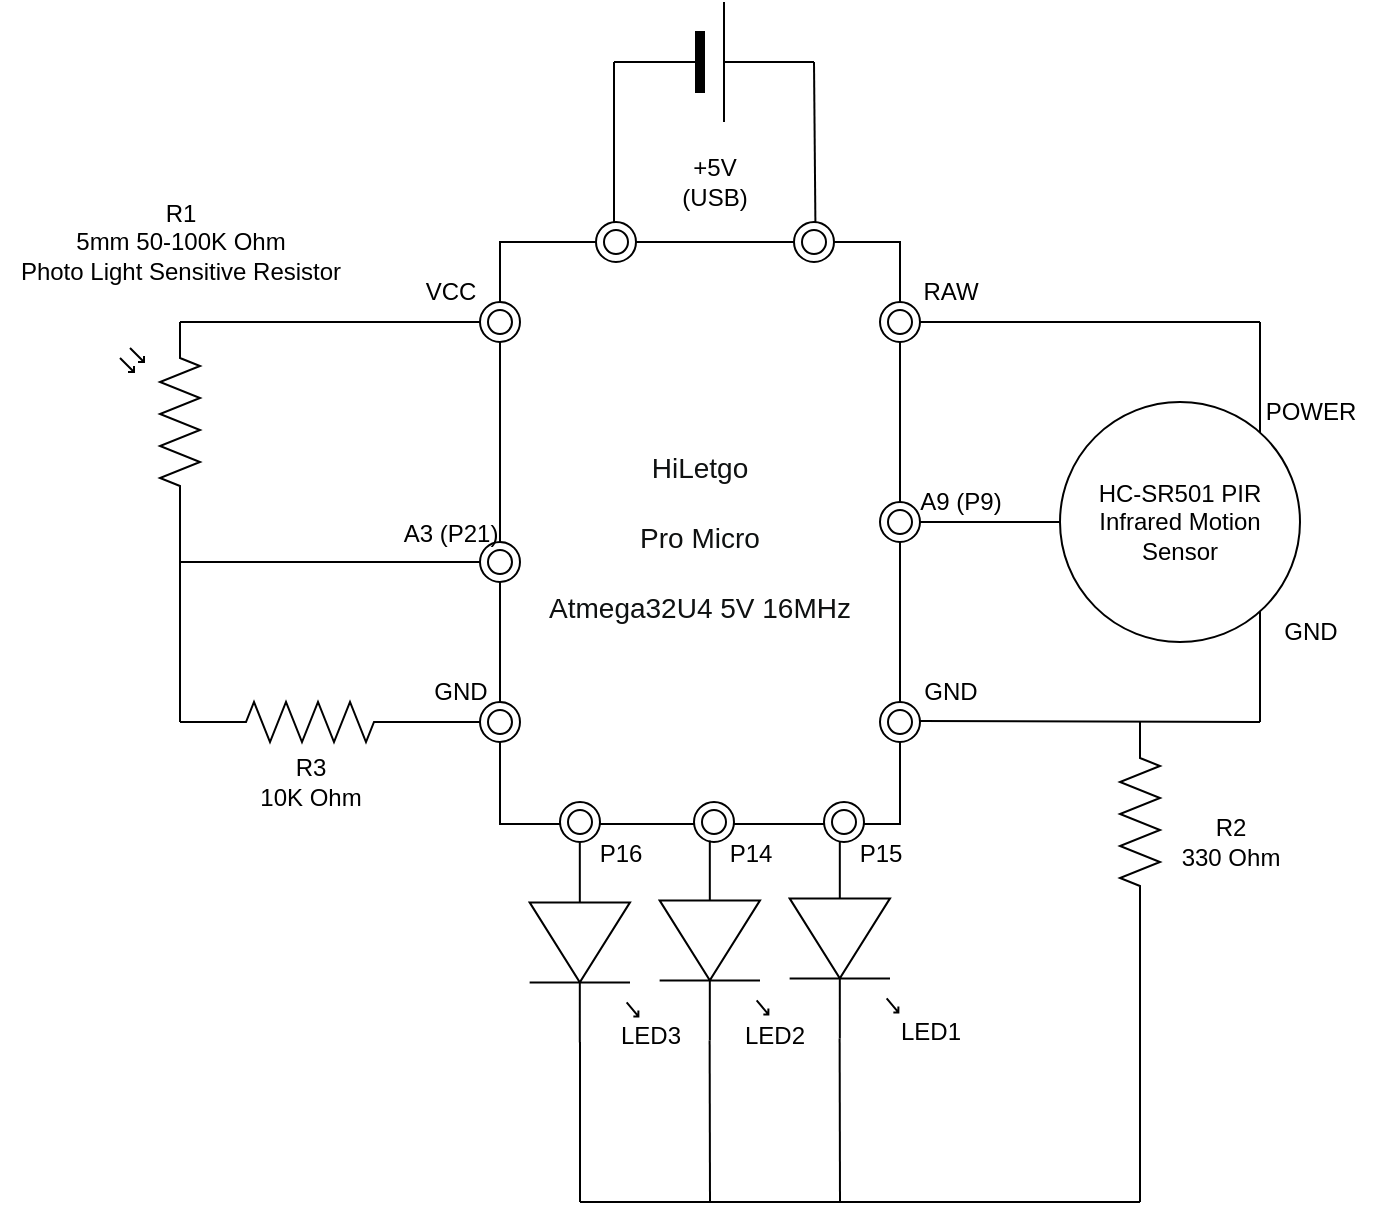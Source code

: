 <mxfile version="24.8.4">
  <diagram name="Page-1" id="16e2658f-23c8-b752-8be9-c03fbebb8bbe">
    <mxGraphModel dx="1094" dy="1160" grid="1" gridSize="10" guides="1" tooltips="1" connect="1" arrows="1" fold="1" page="1" pageScale="1" pageWidth="1100" pageHeight="850" background="none" math="0" shadow="0">
      <root>
        <mxCell id="0" />
        <mxCell id="1" parent="0" />
        <mxCell id="_HQgu8TvVa0ZUjis0PXV-1" value="" style="pointerEvents=1;verticalLabelPosition=bottom;shadow=0;dashed=0;align=center;html=1;verticalAlign=top;shape=mxgraph.electrical.resistors.symmetrical_photoconductive_transducer;rotation=-90;" parent="1" vertex="1">
          <mxGeometry x="140" y="270" width="100" height="40" as="geometry" />
        </mxCell>
        <mxCell id="7a-uF8XU-NLAj2xIB6lD-1" value="&lt;h1 style=&quot;box-sizing: border-box; padding: 0px; margin-top: 0px; margin-right: 0px; margin-left: 0px; text-rendering: optimizelegibility; font-weight: 400; color: rgb(15, 17, 17); background-color: rgb(255, 255, 255); margin-bottom: 0px !important; line-height: 32px !important;&quot; class=&quot;a-size-large a-spacing-none&quot;&gt;&lt;span style=&quot;box-sizing: border-box; text-rendering: optimizelegibility; word-break: break-word; line-height: 32px !important;&quot; class=&quot;a-size-large product-title-word-break&quot; id=&quot;productTitle&quot;&gt;&lt;font style=&quot;font-size: 14px;&quot; face=&quot;Helvetica&quot;&gt;HiLetgo&lt;/font&gt;&lt;/span&gt;&lt;/h1&gt;&lt;h1 style=&quot;box-sizing: border-box; padding: 0px; margin-top: 0px; margin-right: 0px; margin-left: 0px; text-rendering: optimizelegibility; font-weight: 400; color: rgb(15, 17, 17); background-color: rgb(255, 255, 255); margin-bottom: 0px !important; line-height: 32px !important;&quot; class=&quot;a-size-large a-spacing-none&quot;&gt;&lt;span style=&quot;box-sizing: border-box; text-rendering: optimizelegibility; word-break: break-word; line-height: 32px !important;&quot; class=&quot;a-size-large product-title-word-break&quot;&gt;&lt;font style=&quot;font-size: 14px;&quot; face=&quot;Helvetica&quot;&gt;Pro Micro&lt;/font&gt;&lt;/span&gt;&lt;/h1&gt;&lt;h1 style=&quot;box-sizing: border-box; padding: 0px; margin-top: 0px; margin-right: 0px; margin-left: 0px; text-rendering: optimizelegibility; font-weight: 400; color: rgb(15, 17, 17); background-color: rgb(255, 255, 255); margin-bottom: 0px !important; line-height: 32px !important;&quot; class=&quot;a-size-large a-spacing-none&quot;&gt;&lt;span style=&quot;box-sizing: border-box; text-rendering: optimizelegibility; word-break: break-word; line-height: 32px !important;&quot; class=&quot;a-size-large product-title-word-break&quot;&gt;&lt;font style=&quot;font-size: 14px;&quot; face=&quot;Helvetica&quot;&gt;Atmega32U4 5V 16MHz&lt;/font&gt;&lt;/span&gt;&lt;/h1&gt;" style="rounded=0;whiteSpace=wrap;html=1;align=center;" parent="1" vertex="1">
          <mxGeometry x="360" y="200" width="200" height="291" as="geometry" />
        </mxCell>
        <mxCell id="7a-uF8XU-NLAj2xIB6lD-4" value="" style="verticalLabelPosition=bottom;shadow=0;dashed=0;align=center;fillColor=#000000;html=1;verticalAlign=top;strokeWidth=1;shape=mxgraph.electrical.miscellaneous.monocell_battery;rounded=1;comic=0;labelBackgroundColor=none;fontFamily=Verdana;fontSize=12;rotation=0;" parent="1" vertex="1">
          <mxGeometry x="417" y="80" width="100" height="60" as="geometry" />
        </mxCell>
        <mxCell id="7a-uF8XU-NLAj2xIB6lD-8" value="" style="verticalLabelPosition=bottom;shadow=0;dashed=0;align=center;html=1;verticalAlign=top;shape=mxgraph.electrical.opto_electronics.led_1;pointerEvents=1;rotation=90;" parent="1" vertex="1">
          <mxGeometry x="482" y="521" width="100" height="54.38" as="geometry" />
        </mxCell>
        <mxCell id="7a-uF8XU-NLAj2xIB6lD-9" value="" style="endArrow=none;html=1;rounded=0;" parent="1" edge="1">
          <mxGeometry width="50" height="50" relative="1" as="geometry">
            <mxPoint x="562" y="240" as="sourcePoint" />
            <mxPoint x="740" y="240" as="targetPoint" />
          </mxGeometry>
        </mxCell>
        <mxCell id="7a-uF8XU-NLAj2xIB6lD-11" value="" style="endArrow=none;html=1;rounded=0;entryX=0;entryY=0.5;entryDx=0;entryDy=0;" parent="1" target="7a-uF8XU-NLAj2xIB6lD-7" edge="1">
          <mxGeometry width="50" height="50" relative="1" as="geometry">
            <mxPoint x="560" y="340" as="sourcePoint" />
            <mxPoint x="570" y="330" as="targetPoint" />
          </mxGeometry>
        </mxCell>
        <mxCell id="7a-uF8XU-NLAj2xIB6lD-15" value="RAW" style="text;html=1;align=center;verticalAlign=middle;resizable=0;points=[];autosize=1;strokeColor=none;fillColor=none;" parent="1" vertex="1">
          <mxGeometry x="560" y="210" width="50" height="30" as="geometry" />
        </mxCell>
        <mxCell id="7a-uF8XU-NLAj2xIB6lD-16" value="" style="ellipse;shape=doubleEllipse;whiteSpace=wrap;html=1;aspect=fixed;" parent="1" vertex="1">
          <mxGeometry x="550" y="230" width="20" height="20" as="geometry" />
        </mxCell>
        <mxCell id="7a-uF8XU-NLAj2xIB6lD-18" value="" style="endArrow=none;html=1;rounded=0;" parent="1" edge="1">
          <mxGeometry width="50" height="50" relative="1" as="geometry">
            <mxPoint x="740" y="300" as="sourcePoint" />
            <mxPoint x="740" y="240" as="targetPoint" />
          </mxGeometry>
        </mxCell>
        <mxCell id="7a-uF8XU-NLAj2xIB6lD-19" value="POWER" style="text;html=1;align=center;verticalAlign=middle;resizable=0;points=[];autosize=1;strokeColor=none;fillColor=none;" parent="1" vertex="1">
          <mxGeometry x="730" y="270" width="70" height="30" as="geometry" />
        </mxCell>
        <mxCell id="7a-uF8XU-NLAj2xIB6lD-20" value="" style="ellipse;shape=doubleEllipse;whiteSpace=wrap;html=1;aspect=fixed;" parent="1" vertex="1">
          <mxGeometry x="550" y="430" width="20" height="20" as="geometry" />
        </mxCell>
        <mxCell id="7a-uF8XU-NLAj2xIB6lD-21" value="" style="endArrow=none;html=1;rounded=0;" parent="1" edge="1">
          <mxGeometry width="50" height="50" relative="1" as="geometry">
            <mxPoint x="570" y="439.5" as="sourcePoint" />
            <mxPoint x="740" y="440" as="targetPoint" />
          </mxGeometry>
        </mxCell>
        <mxCell id="7a-uF8XU-NLAj2xIB6lD-22" value="+5V&lt;div&gt;(USB)&lt;/div&gt;" style="text;html=1;align=center;verticalAlign=middle;resizable=0;points=[];autosize=1;strokeColor=none;fillColor=none;" parent="1" vertex="1">
          <mxGeometry x="437" y="150" width="60" height="40" as="geometry" />
        </mxCell>
        <mxCell id="7a-uF8XU-NLAj2xIB6lD-23" value="" style="endArrow=none;html=1;rounded=0;" parent="1" edge="1">
          <mxGeometry width="50" height="50" relative="1" as="geometry">
            <mxPoint x="740" y="440" as="sourcePoint" />
            <mxPoint x="740" y="380" as="targetPoint" />
          </mxGeometry>
        </mxCell>
        <mxCell id="7a-uF8XU-NLAj2xIB6lD-24" value="GND" style="text;html=1;align=center;verticalAlign=middle;resizable=0;points=[];autosize=1;strokeColor=none;fillColor=none;" parent="1" vertex="1">
          <mxGeometry x="740" y="380" width="50" height="30" as="geometry" />
        </mxCell>
        <mxCell id="7a-uF8XU-NLAj2xIB6lD-25" value="" style="ellipse;shape=doubleEllipse;whiteSpace=wrap;html=1;aspect=fixed;" parent="1" vertex="1">
          <mxGeometry x="550" y="330" width="20" height="20" as="geometry" />
        </mxCell>
        <mxCell id="7a-uF8XU-NLAj2xIB6lD-7" value="HC-SR501 PIR Infrared Motion Sensor" style="ellipse;whiteSpace=wrap;html=1;aspect=fixed;" parent="1" vertex="1">
          <mxGeometry x="640" y="280" width="120" height="120" as="geometry" />
        </mxCell>
        <mxCell id="7a-uF8XU-NLAj2xIB6lD-26" value="A9 (P&lt;span style=&quot;background-color: initial;&quot;&gt;9)&lt;/span&gt;" style="text;html=1;align=center;verticalAlign=middle;resizable=0;points=[];autosize=1;strokeColor=none;fillColor=none;" parent="1" vertex="1">
          <mxGeometry x="560" y="315" width="60" height="30" as="geometry" />
        </mxCell>
        <mxCell id="7a-uF8XU-NLAj2xIB6lD-27" value="GND" style="text;html=1;align=center;verticalAlign=middle;resizable=0;points=[];autosize=1;strokeColor=none;fillColor=none;" parent="1" vertex="1">
          <mxGeometry x="560" y="410" width="50" height="30" as="geometry" />
        </mxCell>
        <mxCell id="7a-uF8XU-NLAj2xIB6lD-29" value="R1&lt;div&gt;5mm 50-100K Ohm&lt;div&gt;Photo Light Sensitive Resistor&lt;/div&gt;&lt;/div&gt;" style="text;html=1;align=center;verticalAlign=middle;resizable=0;points=[];autosize=1;strokeColor=none;fillColor=none;" parent="1" vertex="1">
          <mxGeometry x="110" y="170" width="180" height="60" as="geometry" />
        </mxCell>
        <mxCell id="7a-uF8XU-NLAj2xIB6lD-30" value="" style="pointerEvents=1;verticalLabelPosition=bottom;shadow=0;dashed=0;align=center;html=1;verticalAlign=top;shape=mxgraph.electrical.resistors.resistor_2;rotation=90;" parent="1" vertex="1">
          <mxGeometry x="630" y="480" width="100" height="20" as="geometry" />
        </mxCell>
        <mxCell id="7a-uF8XU-NLAj2xIB6lD-33" value="LED1" style="text;html=1;align=center;verticalAlign=middle;resizable=0;points=[];autosize=1;strokeColor=none;fillColor=none;" parent="1" vertex="1">
          <mxGeometry x="550" y="580" width="50" height="30" as="geometry" />
        </mxCell>
        <mxCell id="7a-uF8XU-NLAj2xIB6lD-34" value="R2&lt;div&gt;330 Ohm&lt;/div&gt;" style="text;html=1;align=center;verticalAlign=middle;resizable=0;points=[];autosize=1;strokeColor=none;fillColor=none;" parent="1" vertex="1">
          <mxGeometry x="690" y="480" width="70" height="40" as="geometry" />
        </mxCell>
        <mxCell id="7a-uF8XU-NLAj2xIB6lD-35" value="" style="endArrow=none;html=1;rounded=0;entryX=1;entryY=0.5;entryDx=0;entryDy=0;entryPerimeter=0;" parent="1" target="7a-uF8XU-NLAj2xIB6lD-30" edge="1">
          <mxGeometry width="50" height="50" relative="1" as="geometry">
            <mxPoint x="680" y="680" as="sourcePoint" />
            <mxPoint x="620" y="640" as="targetPoint" />
          </mxGeometry>
        </mxCell>
        <mxCell id="7a-uF8XU-NLAj2xIB6lD-36" value="" style="endArrow=none;html=1;rounded=0;" parent="1" edge="1">
          <mxGeometry width="50" height="50" relative="1" as="geometry">
            <mxPoint x="400" y="680" as="sourcePoint" />
            <mxPoint x="680" y="680" as="targetPoint" />
          </mxGeometry>
        </mxCell>
        <mxCell id="7a-uF8XU-NLAj2xIB6lD-37" value="" style="endArrow=none;html=1;rounded=0;" parent="1" edge="1">
          <mxGeometry width="50" height="50" relative="1" as="geometry">
            <mxPoint x="400" y="680" as="sourcePoint" />
            <mxPoint x="400" y="600" as="targetPoint" />
            <Array as="points">
              <mxPoint x="400" y="620" />
            </Array>
          </mxGeometry>
        </mxCell>
        <mxCell id="7a-uF8XU-NLAj2xIB6lD-38" value="" style="ellipse;shape=doubleEllipse;whiteSpace=wrap;html=1;aspect=fixed;" parent="1" vertex="1">
          <mxGeometry x="457" y="480" width="20" height="20" as="geometry" />
        </mxCell>
        <mxCell id="7a-uF8XU-NLAj2xIB6lD-39" value="" style="ellipse;shape=doubleEllipse;whiteSpace=wrap;html=1;aspect=fixed;" parent="1" vertex="1">
          <mxGeometry x="390" y="480" width="20" height="20" as="geometry" />
        </mxCell>
        <mxCell id="7a-uF8XU-NLAj2xIB6lD-44" value="" style="verticalLabelPosition=bottom;shadow=0;dashed=0;align=center;html=1;verticalAlign=top;shape=mxgraph.electrical.opto_electronics.led_1;pointerEvents=1;rotation=90;" parent="1" vertex="1">
          <mxGeometry x="352" y="523" width="100" height="54.38" as="geometry" />
        </mxCell>
        <mxCell id="7a-uF8XU-NLAj2xIB6lD-45" value="LED3" style="text;html=1;align=center;verticalAlign=middle;resizable=0;points=[];autosize=1;strokeColor=none;fillColor=none;" parent="1" vertex="1">
          <mxGeometry x="410" y="582.19" width="50" height="30" as="geometry" />
        </mxCell>
        <mxCell id="7a-uF8XU-NLAj2xIB6lD-47" value="" style="verticalLabelPosition=bottom;shadow=0;dashed=0;align=center;html=1;verticalAlign=top;shape=mxgraph.electrical.opto_electronics.led_1;pointerEvents=1;rotation=90;" parent="1" vertex="1">
          <mxGeometry x="417" y="522" width="100" height="54.38" as="geometry" />
        </mxCell>
        <mxCell id="7a-uF8XU-NLAj2xIB6lD-48" value="LED2" style="text;html=1;align=center;verticalAlign=middle;resizable=0;points=[];autosize=1;strokeColor=none;fillColor=none;rotation=0;" parent="1" vertex="1">
          <mxGeometry x="472" y="582.19" width="50" height="30" as="geometry" />
        </mxCell>
        <mxCell id="7a-uF8XU-NLAj2xIB6lD-40" value="" style="ellipse;shape=doubleEllipse;whiteSpace=wrap;html=1;aspect=fixed;" parent="1" vertex="1">
          <mxGeometry x="522" y="480" width="20" height="20" as="geometry" />
        </mxCell>
        <mxCell id="7a-uF8XU-NLAj2xIB6lD-53" value="P15" style="text;html=1;align=center;verticalAlign=middle;resizable=0;points=[];autosize=1;strokeColor=none;fillColor=none;" parent="1" vertex="1">
          <mxGeometry x="530" y="491" width="40" height="30" as="geometry" />
        </mxCell>
        <mxCell id="7a-uF8XU-NLAj2xIB6lD-54" value="P14" style="text;html=1;align=center;verticalAlign=middle;resizable=0;points=[];autosize=1;strokeColor=none;fillColor=none;" parent="1" vertex="1">
          <mxGeometry x="465" y="491" width="40" height="30" as="geometry" />
        </mxCell>
        <mxCell id="7a-uF8XU-NLAj2xIB6lD-56" value="P16" style="text;html=1;align=center;verticalAlign=middle;resizable=0;points=[];autosize=1;strokeColor=none;fillColor=none;" parent="1" vertex="1">
          <mxGeometry x="400" y="491" width="40" height="30" as="geometry" />
        </mxCell>
        <mxCell id="7a-uF8XU-NLAj2xIB6lD-57" value="GND" style="text;html=1;align=center;verticalAlign=middle;resizable=0;points=[];autosize=1;strokeColor=none;fillColor=none;" parent="1" vertex="1">
          <mxGeometry x="315" y="410" width="50" height="30" as="geometry" />
        </mxCell>
        <mxCell id="7a-uF8XU-NLAj2xIB6lD-59" value="" style="ellipse;shape=doubleEllipse;whiteSpace=wrap;html=1;aspect=fixed;" parent="1" vertex="1">
          <mxGeometry x="350" y="430" width="20" height="20" as="geometry" />
        </mxCell>
        <mxCell id="7a-uF8XU-NLAj2xIB6lD-60" value="" style="ellipse;shape=doubleEllipse;whiteSpace=wrap;html=1;aspect=fixed;" parent="1" vertex="1">
          <mxGeometry x="350" y="350" width="20" height="20" as="geometry" />
        </mxCell>
        <mxCell id="7a-uF8XU-NLAj2xIB6lD-61" value="" style="ellipse;shape=doubleEllipse;whiteSpace=wrap;html=1;aspect=fixed;" parent="1" vertex="1">
          <mxGeometry x="350" y="230" width="20" height="20" as="geometry" />
        </mxCell>
        <mxCell id="7a-uF8XU-NLAj2xIB6lD-62" value="" style="pointerEvents=1;verticalLabelPosition=bottom;shadow=0;dashed=0;align=center;html=1;verticalAlign=top;shape=mxgraph.electrical.resistors.resistor_2;" parent="1" vertex="1">
          <mxGeometry x="215" y="430" width="100" height="20" as="geometry" />
        </mxCell>
        <mxCell id="7a-uF8XU-NLAj2xIB6lD-63" value="" style="endArrow=none;html=1;rounded=0;exitX=1;exitY=0.5;exitDx=0;exitDy=0;exitPerimeter=0;entryX=0;entryY=0.5;entryDx=0;entryDy=0;" parent="1" source="7a-uF8XU-NLAj2xIB6lD-62" target="7a-uF8XU-NLAj2xIB6lD-59" edge="1">
          <mxGeometry width="50" height="50" relative="1" as="geometry">
            <mxPoint x="520" y="380" as="sourcePoint" />
            <mxPoint x="570" y="330" as="targetPoint" />
          </mxGeometry>
        </mxCell>
        <mxCell id="7a-uF8XU-NLAj2xIB6lD-64" value="R3&lt;div&gt;10K Ohm&lt;/div&gt;" style="text;html=1;align=center;verticalAlign=middle;resizable=0;points=[];autosize=1;strokeColor=none;fillColor=none;" parent="1" vertex="1">
          <mxGeometry x="230" y="450" width="70" height="40" as="geometry" />
        </mxCell>
        <mxCell id="7a-uF8XU-NLAj2xIB6lD-66" value="" style="endArrow=none;html=1;rounded=0;exitX=0;exitY=0.75;exitDx=0;exitDy=0;exitPerimeter=0;" parent="1" source="_HQgu8TvVa0ZUjis0PXV-1" edge="1">
          <mxGeometry width="50" height="50" relative="1" as="geometry">
            <mxPoint x="520" y="380" as="sourcePoint" />
            <mxPoint x="200" y="440" as="targetPoint" />
          </mxGeometry>
        </mxCell>
        <mxCell id="7a-uF8XU-NLAj2xIB6lD-67" value="" style="endArrow=none;html=1;rounded=0;entryX=0;entryY=0.5;entryDx=0;entryDy=0;entryPerimeter=0;" parent="1" target="7a-uF8XU-NLAj2xIB6lD-62" edge="1">
          <mxGeometry width="50" height="50" relative="1" as="geometry">
            <mxPoint x="200" y="440" as="sourcePoint" />
            <mxPoint x="570" y="330" as="targetPoint" />
          </mxGeometry>
        </mxCell>
        <mxCell id="7a-uF8XU-NLAj2xIB6lD-68" value="" style="endArrow=none;html=1;rounded=0;entryX=0;entryY=0.5;entryDx=0;entryDy=0;" parent="1" target="7a-uF8XU-NLAj2xIB6lD-60" edge="1">
          <mxGeometry width="50" height="50" relative="1" as="geometry">
            <mxPoint x="200" y="360" as="sourcePoint" />
            <mxPoint x="320" y="340" as="targetPoint" />
          </mxGeometry>
        </mxCell>
        <mxCell id="7a-uF8XU-NLAj2xIB6lD-71" value="" style="endArrow=none;html=1;rounded=0;exitX=1;exitY=0.75;exitDx=0;exitDy=0;exitPerimeter=0;entryX=0;entryY=0.5;entryDx=0;entryDy=0;" parent="1" source="_HQgu8TvVa0ZUjis0PXV-1" target="7a-uF8XU-NLAj2xIB6lD-61" edge="1">
          <mxGeometry width="50" height="50" relative="1" as="geometry">
            <mxPoint x="520" y="380" as="sourcePoint" />
            <mxPoint x="570" y="330" as="targetPoint" />
          </mxGeometry>
        </mxCell>
        <mxCell id="7a-uF8XU-NLAj2xIB6lD-72" value="VCC" style="text;html=1;align=center;verticalAlign=middle;resizable=0;points=[];autosize=1;strokeColor=none;fillColor=none;" parent="1" vertex="1">
          <mxGeometry x="310" y="210" width="50" height="30" as="geometry" />
        </mxCell>
        <mxCell id="7a-uF8XU-NLAj2xIB6lD-73" value="A3 (P21)" style="text;html=1;align=center;verticalAlign=middle;resizable=0;points=[];autosize=1;strokeColor=none;fillColor=none;" parent="1" vertex="1">
          <mxGeometry x="300" y="330.5" width="70" height="30" as="geometry" />
        </mxCell>
        <mxCell id="acZnFunq9MbQZiUY-Ej0-1" value="" style="endArrow=none;html=1;rounded=0;entryX=1;entryY=0.54;entryDx=0;entryDy=0;entryPerimeter=0;" parent="1" target="7a-uF8XU-NLAj2xIB6lD-47" edge="1">
          <mxGeometry width="50" height="50" relative="1" as="geometry">
            <mxPoint x="465" y="680" as="sourcePoint" />
            <mxPoint x="408" y="608" as="targetPoint" />
          </mxGeometry>
        </mxCell>
        <mxCell id="acZnFunq9MbQZiUY-Ej0-2" value="" style="endArrow=none;html=1;rounded=0;entryX=1;entryY=0.54;entryDx=0;entryDy=0;entryPerimeter=0;" parent="1" target="7a-uF8XU-NLAj2xIB6lD-8" edge="1">
          <mxGeometry width="50" height="50" relative="1" as="geometry">
            <mxPoint x="530" y="680" as="sourcePoint" />
            <mxPoint x="529" y="600" as="targetPoint" />
          </mxGeometry>
        </mxCell>
        <mxCell id="rFywKdmNacJGaPa4dinm-4" value="" style="endArrow=none;html=1;rounded=0;" edge="1" parent="1">
          <mxGeometry width="50" height="50" relative="1" as="geometry">
            <mxPoint x="417" y="200" as="sourcePoint" />
            <mxPoint x="417" y="110" as="targetPoint" />
          </mxGeometry>
        </mxCell>
        <mxCell id="rFywKdmNacJGaPa4dinm-6" value="" style="endArrow=none;html=1;rounded=0;exitX=0.789;exitY=0.006;exitDx=0;exitDy=0;entryX=1;entryY=0.5;entryDx=0;entryDy=0;entryPerimeter=0;exitPerimeter=0;" edge="1" parent="1" source="7a-uF8XU-NLAj2xIB6lD-1" target="7a-uF8XU-NLAj2xIB6lD-4">
          <mxGeometry width="50" height="50" relative="1" as="geometry">
            <mxPoint x="430" y="200" as="sourcePoint" />
            <mxPoint x="427" y="120" as="targetPoint" />
          </mxGeometry>
        </mxCell>
        <mxCell id="rFywKdmNacJGaPa4dinm-2" value="" style="ellipse;shape=doubleEllipse;whiteSpace=wrap;html=1;aspect=fixed;" vertex="1" parent="1">
          <mxGeometry x="408" y="190" width="20" height="20" as="geometry" />
        </mxCell>
        <mxCell id="rFywKdmNacJGaPa4dinm-1" value="" style="ellipse;shape=doubleEllipse;whiteSpace=wrap;html=1;aspect=fixed;" vertex="1" parent="1">
          <mxGeometry x="507" y="190" width="20" height="20" as="geometry" />
        </mxCell>
      </root>
    </mxGraphModel>
  </diagram>
</mxfile>

